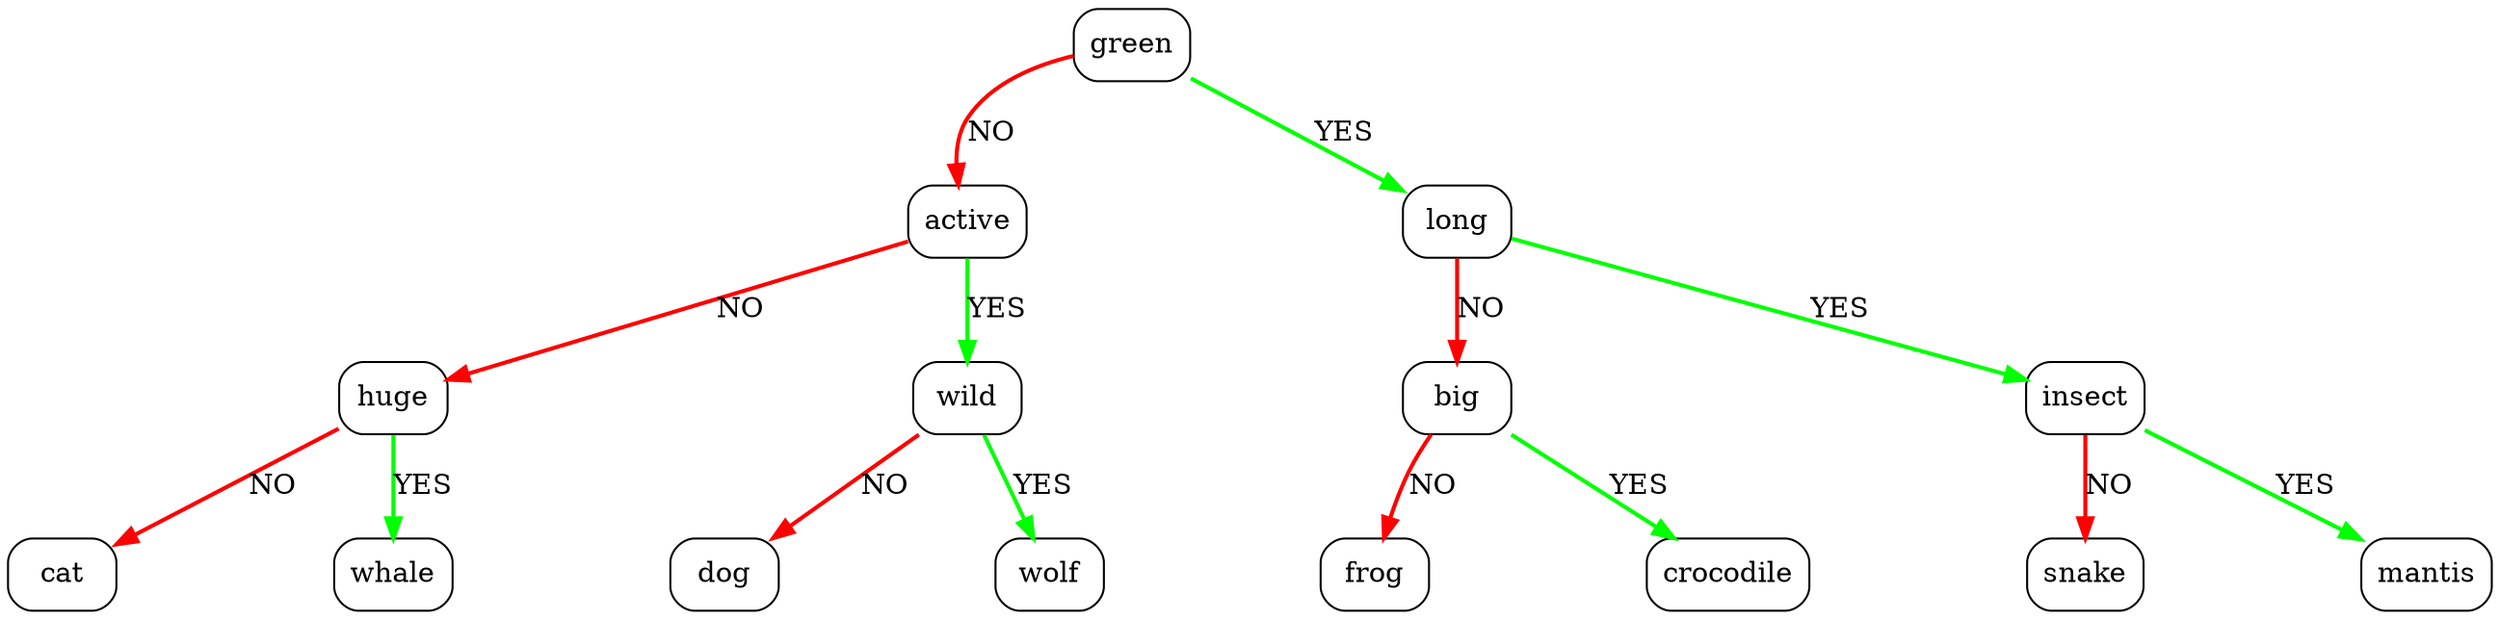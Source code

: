 digraph tree_a_graph_0
{
rankdir = TB;
node [shape = Mrecord];
nodesep = 1.5;
"green" -> "active" [color = "red" penwidth = 2.0 label = "NO"];
"green" -> "long" [color = "green" penwidth = 2.0 label = "YES"];
"active" -> "huge" [color = "red" penwidth = 2.0 label = "NO"];
"active" -> "wild" [color = "green" penwidth = 2.0 label = "YES"];
"huge" -> "cat" [color = "red" penwidth = 2.0 label = "NO"];
"huge" -> "whale" [color = "green" penwidth = 2.0 label = "YES"];
"wild" -> "dog" [color = "red" penwidth = 2.0 label = "NO"];
"wild" -> "wolf" [color = "green" penwidth = 2.0 label = "YES"];
"long" -> "big" [color = "red" penwidth = 2.0 label = "NO"];
"long" -> "insect" [color = "green" penwidth = 2.0 label = "YES"];
"big" -> "frog" [color = "red" penwidth = 2.0 label = "NO"];
"big" -> "crocodile" [color = "green" penwidth = 2.0 label = "YES"];
"insect" -> "snake" [color = "red" penwidth = 2.0 label = "NO"];
"insect" -> "mantis" [color = "green" penwidth = 2.0 label = "YES"];
}
